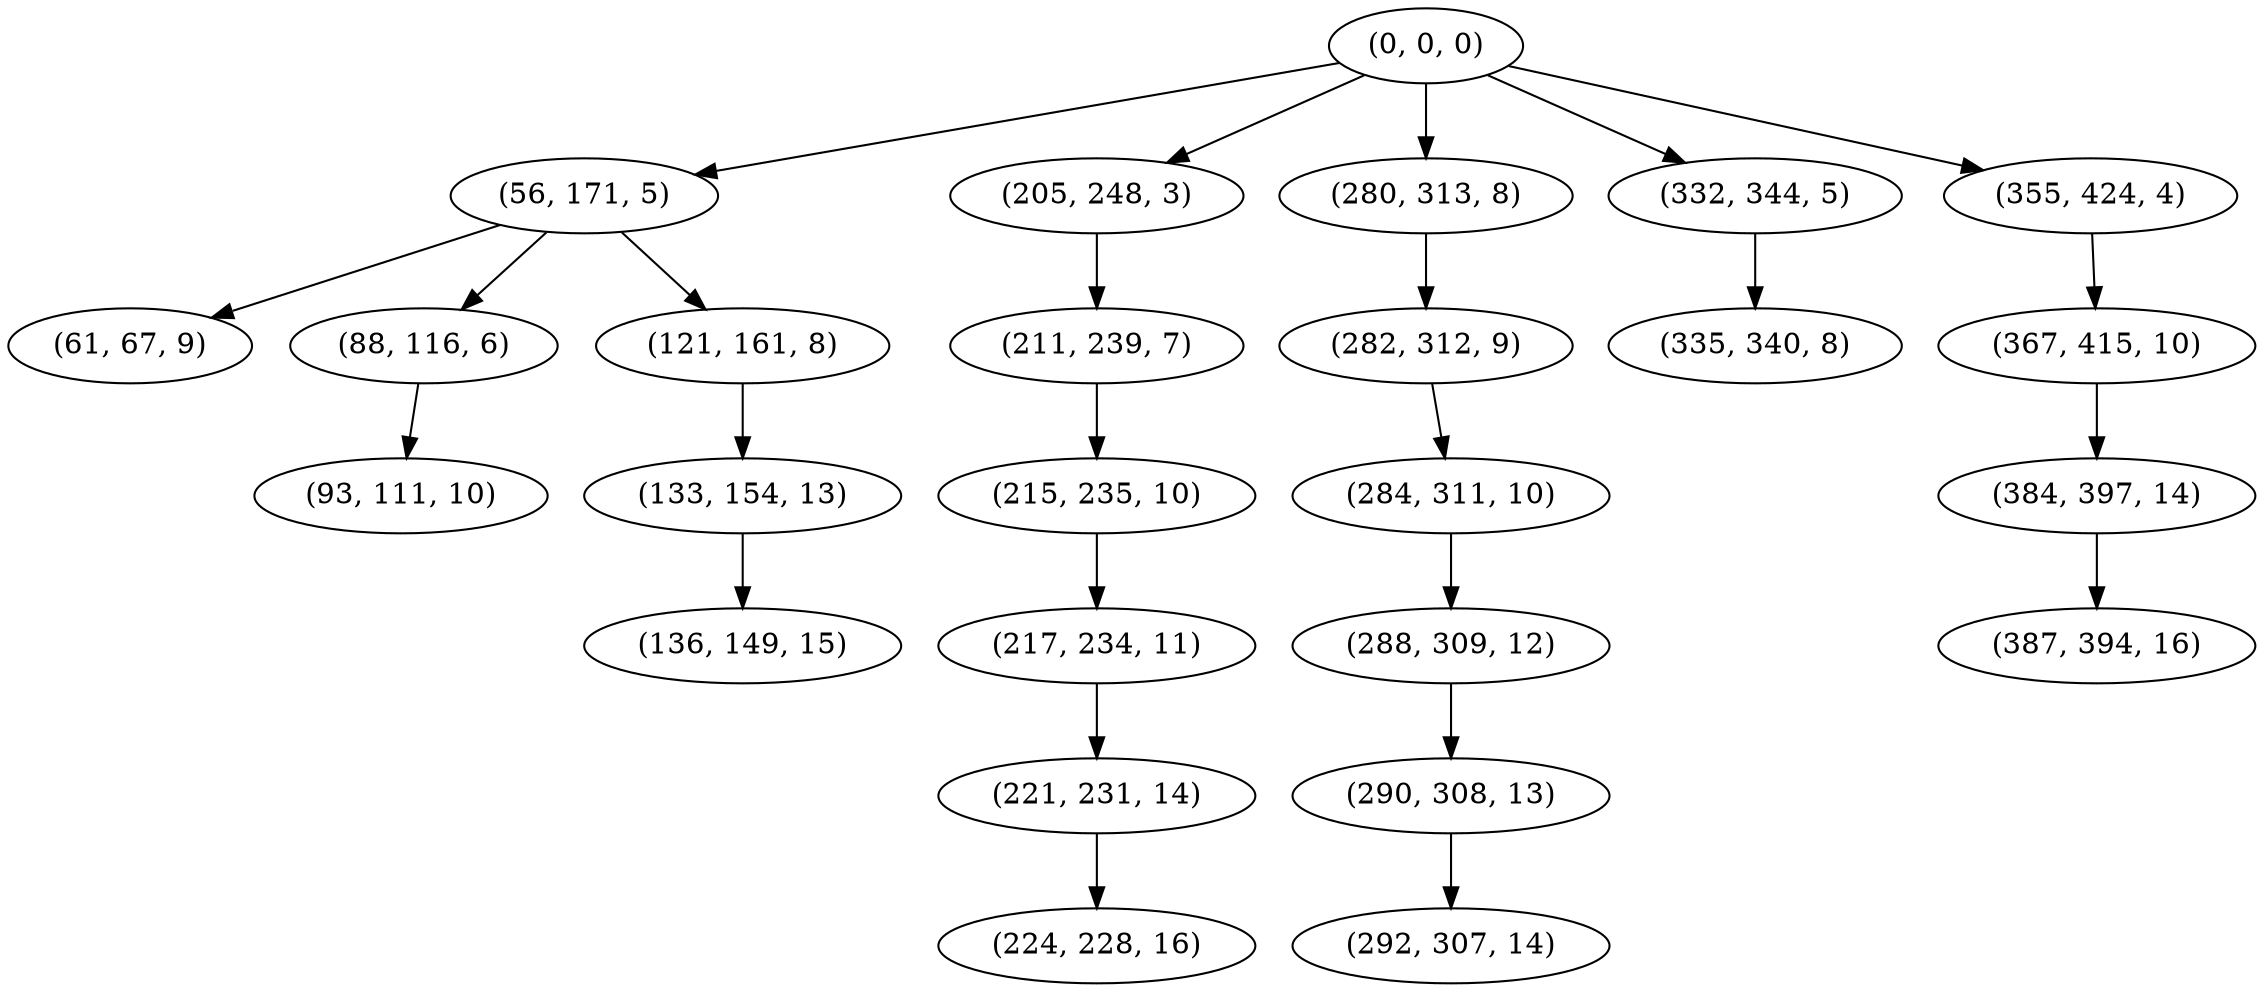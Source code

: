 digraph tree {
    "(0, 0, 0)";
    "(56, 171, 5)";
    "(61, 67, 9)";
    "(88, 116, 6)";
    "(93, 111, 10)";
    "(121, 161, 8)";
    "(133, 154, 13)";
    "(136, 149, 15)";
    "(205, 248, 3)";
    "(211, 239, 7)";
    "(215, 235, 10)";
    "(217, 234, 11)";
    "(221, 231, 14)";
    "(224, 228, 16)";
    "(280, 313, 8)";
    "(282, 312, 9)";
    "(284, 311, 10)";
    "(288, 309, 12)";
    "(290, 308, 13)";
    "(292, 307, 14)";
    "(332, 344, 5)";
    "(335, 340, 8)";
    "(355, 424, 4)";
    "(367, 415, 10)";
    "(384, 397, 14)";
    "(387, 394, 16)";
    "(0, 0, 0)" -> "(56, 171, 5)";
    "(0, 0, 0)" -> "(205, 248, 3)";
    "(0, 0, 0)" -> "(280, 313, 8)";
    "(0, 0, 0)" -> "(332, 344, 5)";
    "(0, 0, 0)" -> "(355, 424, 4)";
    "(56, 171, 5)" -> "(61, 67, 9)";
    "(56, 171, 5)" -> "(88, 116, 6)";
    "(56, 171, 5)" -> "(121, 161, 8)";
    "(88, 116, 6)" -> "(93, 111, 10)";
    "(121, 161, 8)" -> "(133, 154, 13)";
    "(133, 154, 13)" -> "(136, 149, 15)";
    "(205, 248, 3)" -> "(211, 239, 7)";
    "(211, 239, 7)" -> "(215, 235, 10)";
    "(215, 235, 10)" -> "(217, 234, 11)";
    "(217, 234, 11)" -> "(221, 231, 14)";
    "(221, 231, 14)" -> "(224, 228, 16)";
    "(280, 313, 8)" -> "(282, 312, 9)";
    "(282, 312, 9)" -> "(284, 311, 10)";
    "(284, 311, 10)" -> "(288, 309, 12)";
    "(288, 309, 12)" -> "(290, 308, 13)";
    "(290, 308, 13)" -> "(292, 307, 14)";
    "(332, 344, 5)" -> "(335, 340, 8)";
    "(355, 424, 4)" -> "(367, 415, 10)";
    "(367, 415, 10)" -> "(384, 397, 14)";
    "(384, 397, 14)" -> "(387, 394, 16)";
}
